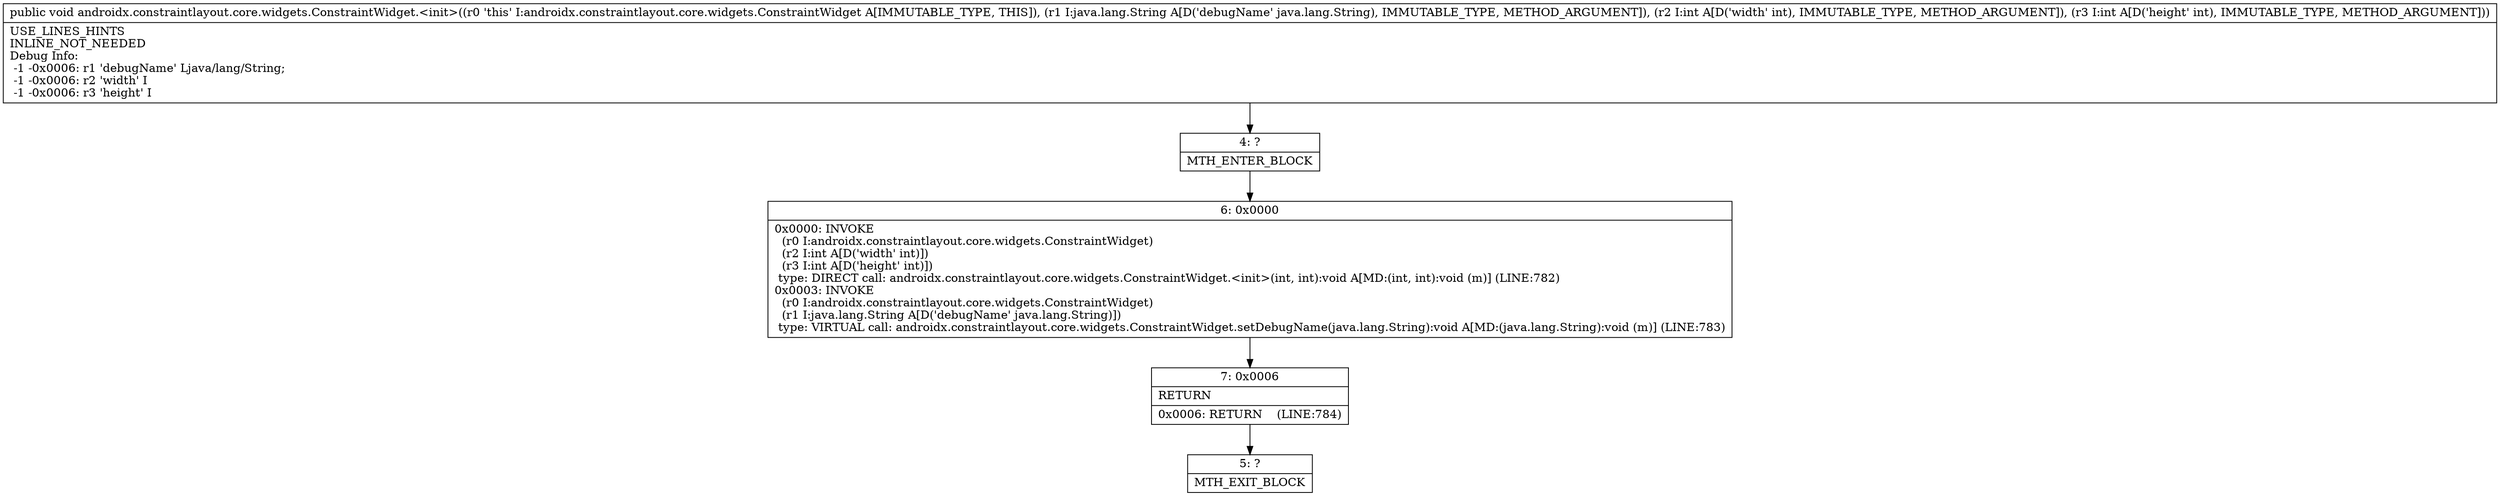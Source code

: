 digraph "CFG forandroidx.constraintlayout.core.widgets.ConstraintWidget.\<init\>(Ljava\/lang\/String;II)V" {
Node_4 [shape=record,label="{4\:\ ?|MTH_ENTER_BLOCK\l}"];
Node_6 [shape=record,label="{6\:\ 0x0000|0x0000: INVOKE  \l  (r0 I:androidx.constraintlayout.core.widgets.ConstraintWidget)\l  (r2 I:int A[D('width' int)])\l  (r3 I:int A[D('height' int)])\l type: DIRECT call: androidx.constraintlayout.core.widgets.ConstraintWidget.\<init\>(int, int):void A[MD:(int, int):void (m)] (LINE:782)\l0x0003: INVOKE  \l  (r0 I:androidx.constraintlayout.core.widgets.ConstraintWidget)\l  (r1 I:java.lang.String A[D('debugName' java.lang.String)])\l type: VIRTUAL call: androidx.constraintlayout.core.widgets.ConstraintWidget.setDebugName(java.lang.String):void A[MD:(java.lang.String):void (m)] (LINE:783)\l}"];
Node_7 [shape=record,label="{7\:\ 0x0006|RETURN\l|0x0006: RETURN    (LINE:784)\l}"];
Node_5 [shape=record,label="{5\:\ ?|MTH_EXIT_BLOCK\l}"];
MethodNode[shape=record,label="{public void androidx.constraintlayout.core.widgets.ConstraintWidget.\<init\>((r0 'this' I:androidx.constraintlayout.core.widgets.ConstraintWidget A[IMMUTABLE_TYPE, THIS]), (r1 I:java.lang.String A[D('debugName' java.lang.String), IMMUTABLE_TYPE, METHOD_ARGUMENT]), (r2 I:int A[D('width' int), IMMUTABLE_TYPE, METHOD_ARGUMENT]), (r3 I:int A[D('height' int), IMMUTABLE_TYPE, METHOD_ARGUMENT]))  | USE_LINES_HINTS\lINLINE_NOT_NEEDED\lDebug Info:\l  \-1 \-0x0006: r1 'debugName' Ljava\/lang\/String;\l  \-1 \-0x0006: r2 'width' I\l  \-1 \-0x0006: r3 'height' I\l}"];
MethodNode -> Node_4;Node_4 -> Node_6;
Node_6 -> Node_7;
Node_7 -> Node_5;
}

